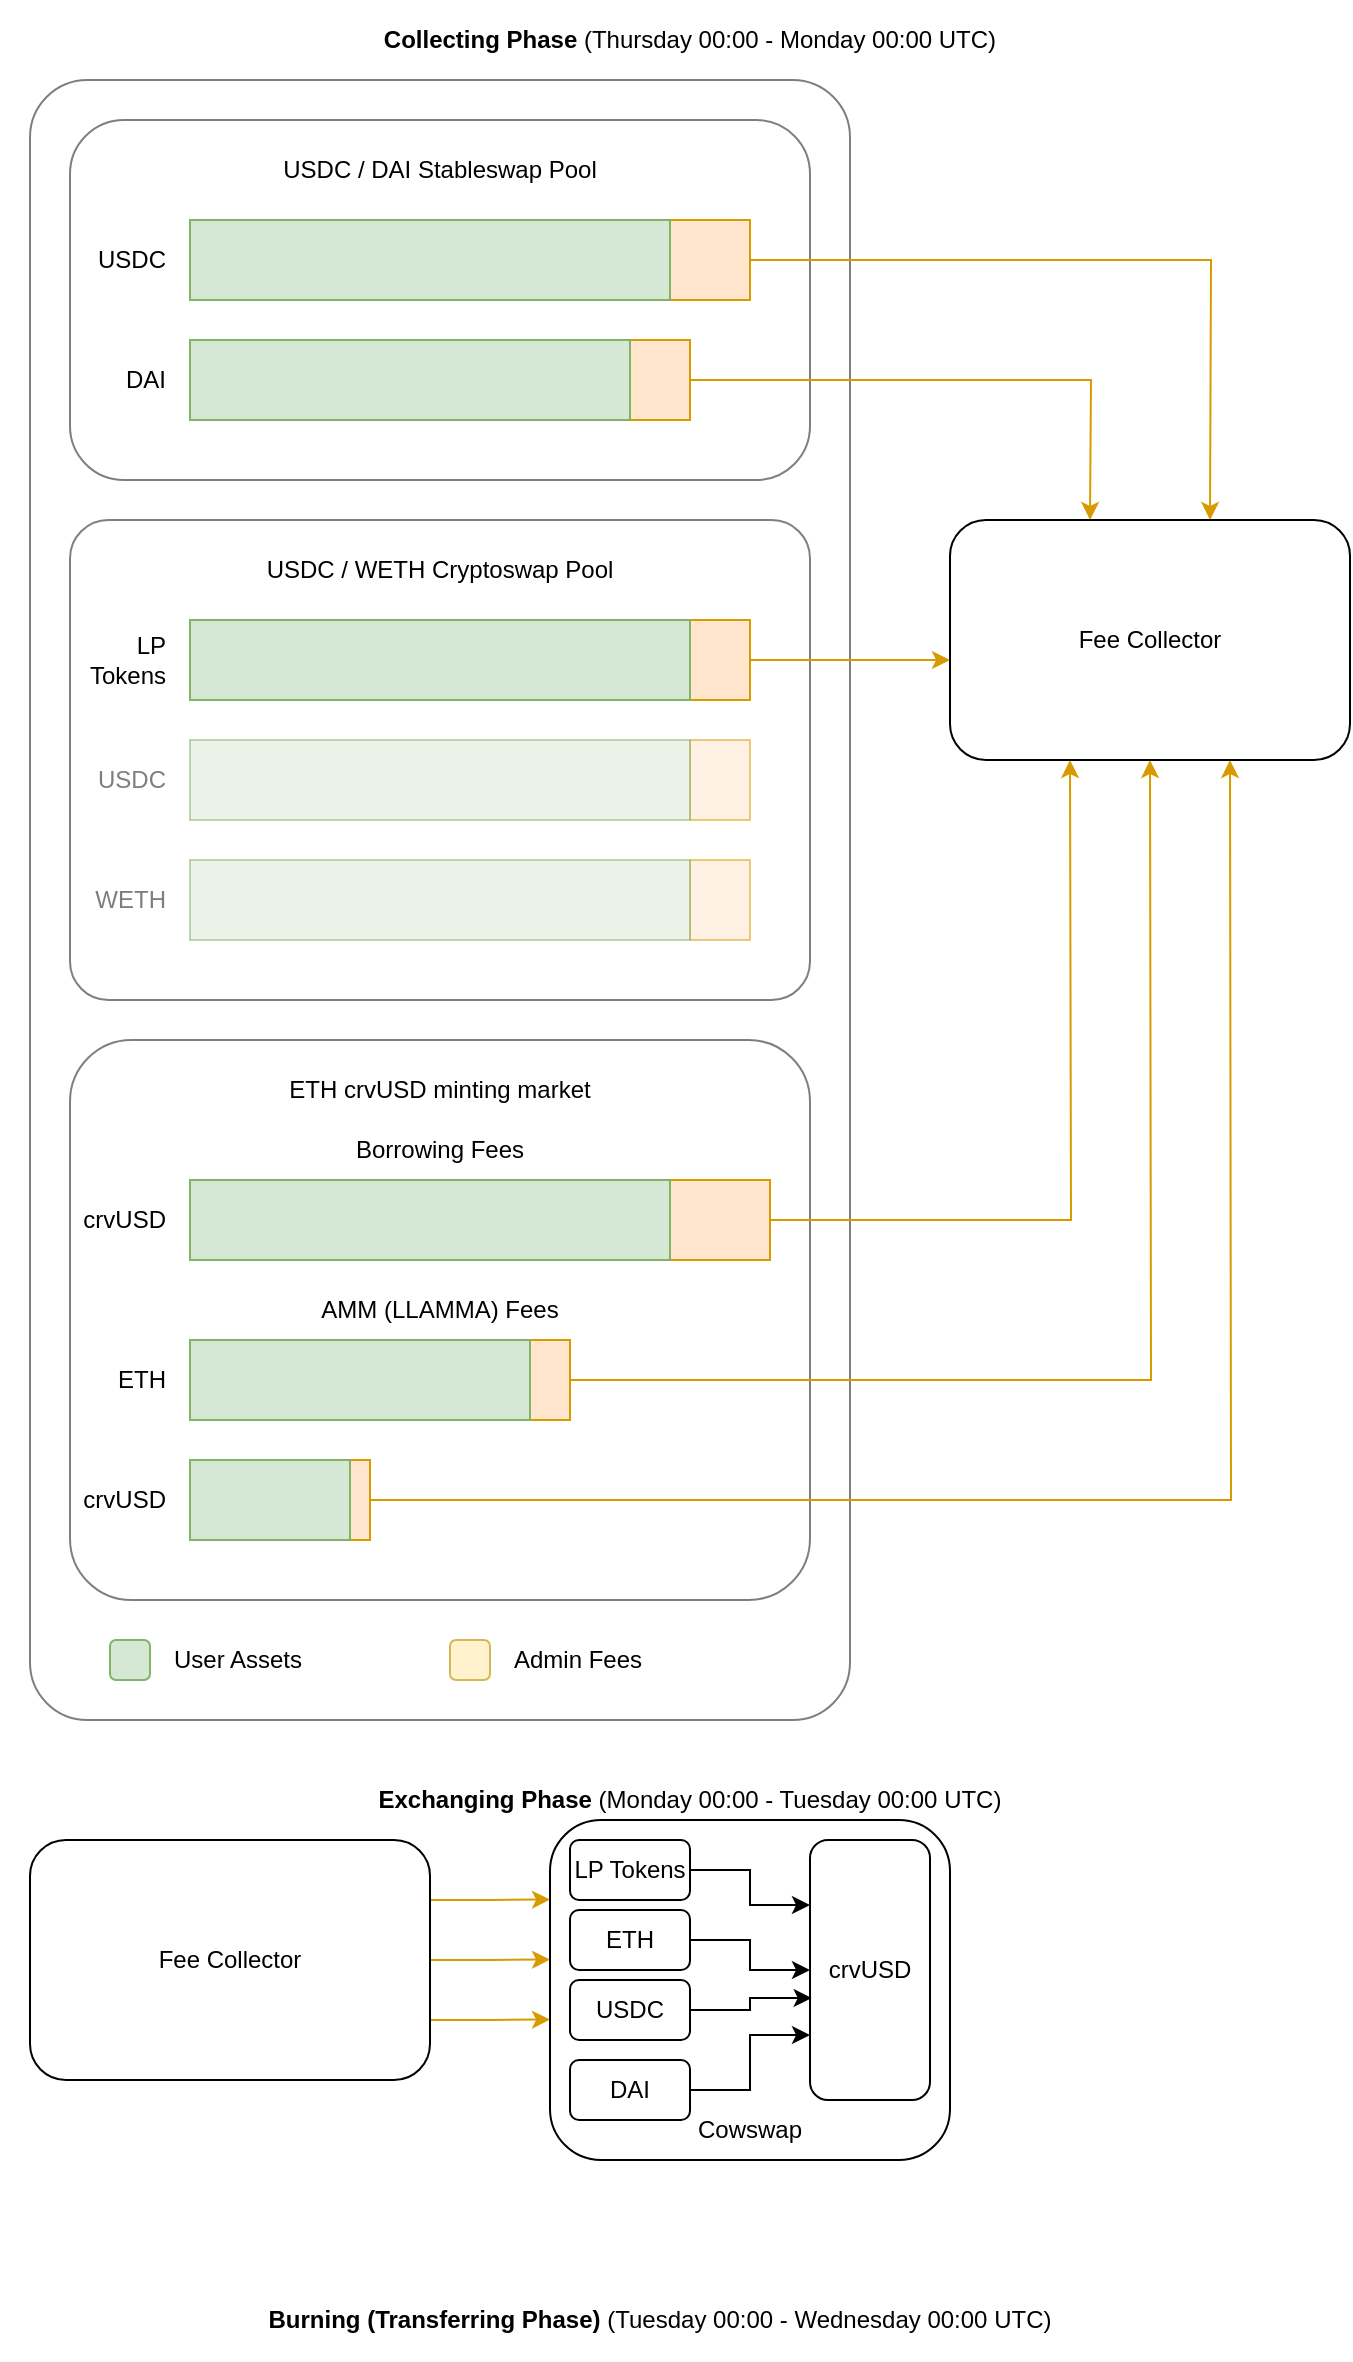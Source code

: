 <mxfile version="21.6.5" type="device">
  <diagram name="Page-1" id="Dv4RIRqUevomuc3Uj4Lg">
    <mxGraphModel dx="1436" dy="2887" grid="1" gridSize="10" guides="1" tooltips="1" connect="1" arrows="1" fold="1" page="1" pageScale="1" pageWidth="1060" pageHeight="2000" math="0" shadow="0">
      <root>
        <mxCell id="0" />
        <mxCell id="1" parent="0" />
        <mxCell id="Xf1LCsO2yR2ECn6XgWXw-49" value="" style="rounded=1;whiteSpace=wrap;html=1;arcSize=7;opacity=50;" vertex="1" parent="1">
          <mxGeometry x="40" y="-1960" width="410" height="820" as="geometry" />
        </mxCell>
        <mxCell id="Xf1LCsO2yR2ECn6XgWXw-2" value="" style="rounded=1;whiteSpace=wrap;html=1;opacity=50;" vertex="1" parent="1">
          <mxGeometry x="60" y="-1940" width="370" height="180" as="geometry" />
        </mxCell>
        <mxCell id="Xf1LCsO2yR2ECn6XgWXw-67" style="edgeStyle=orthogonalEdgeStyle;rounded=0;orthogonalLoop=1;jettySize=auto;html=1;exitX=1;exitY=0.5;exitDx=0;exitDy=0;fillColor=#ffe6cc;strokeColor=#d79b00;" edge="1" parent="1" source="Xf1LCsO2yR2ECn6XgWXw-10">
          <mxGeometry relative="1" as="geometry">
            <mxPoint x="630" y="-1740" as="targetPoint" />
          </mxGeometry>
        </mxCell>
        <mxCell id="Xf1LCsO2yR2ECn6XgWXw-10" value="" style="rounded=0;whiteSpace=wrap;html=1;fillColor=#ffe6cc;strokeColor=#d79b00;" vertex="1" parent="1">
          <mxGeometry x="360" y="-1890" width="40" height="40" as="geometry" />
        </mxCell>
        <mxCell id="Xf1LCsO2yR2ECn6XgWXw-15" value="USDC" style="text;html=1;strokeColor=none;fillColor=none;align=right;verticalAlign=middle;whiteSpace=wrap;rounded=0;" vertex="1" parent="1">
          <mxGeometry x="60" y="-1890" width="50" height="40" as="geometry" />
        </mxCell>
        <mxCell id="Xf1LCsO2yR2ECn6XgWXw-16" value="" style="rounded=0;whiteSpace=wrap;html=1;fillColor=#d5e8d4;strokeColor=#82b366;" vertex="1" parent="1">
          <mxGeometry x="120" y="-1890" width="240" height="40" as="geometry" />
        </mxCell>
        <mxCell id="Xf1LCsO2yR2ECn6XgWXw-66" style="edgeStyle=orthogonalEdgeStyle;rounded=0;orthogonalLoop=1;jettySize=auto;html=1;exitX=1;exitY=0.5;exitDx=0;exitDy=0;fillColor=#ffe6cc;strokeColor=#d79b00;" edge="1" parent="1" source="Xf1LCsO2yR2ECn6XgWXw-17">
          <mxGeometry relative="1" as="geometry">
            <mxPoint x="570" y="-1740" as="targetPoint" />
          </mxGeometry>
        </mxCell>
        <mxCell id="Xf1LCsO2yR2ECn6XgWXw-17" value="" style="rounded=0;whiteSpace=wrap;html=1;fillColor=#ffe6cc;strokeColor=#d79b00;" vertex="1" parent="1">
          <mxGeometry x="340" y="-1830" width="30" height="40" as="geometry" />
        </mxCell>
        <mxCell id="Xf1LCsO2yR2ECn6XgWXw-18" value="" style="rounded=0;whiteSpace=wrap;html=1;fillColor=#d5e8d4;strokeColor=#82b366;" vertex="1" parent="1">
          <mxGeometry x="120" y="-1830" width="220" height="40" as="geometry" />
        </mxCell>
        <mxCell id="Xf1LCsO2yR2ECn6XgWXw-19" value="DAI" style="text;html=1;strokeColor=none;fillColor=none;align=right;verticalAlign=middle;whiteSpace=wrap;rounded=0;" vertex="1" parent="1">
          <mxGeometry x="60" y="-1830" width="50" height="40" as="geometry" />
        </mxCell>
        <mxCell id="Xf1LCsO2yR2ECn6XgWXw-21" value="" style="rounded=1;whiteSpace=wrap;html=1;arcSize=8;textOpacity=50;opacity=50;" vertex="1" parent="1">
          <mxGeometry x="60" y="-1740" width="370" height="240" as="geometry" />
        </mxCell>
        <mxCell id="Xf1LCsO2yR2ECn6XgWXw-65" style="edgeStyle=orthogonalEdgeStyle;rounded=0;orthogonalLoop=1;jettySize=auto;html=1;exitX=1;exitY=0.5;exitDx=0;exitDy=0;fillColor=#ffe6cc;strokeColor=#d79b00;" edge="1" parent="1" source="Xf1LCsO2yR2ECn6XgWXw-22">
          <mxGeometry relative="1" as="geometry">
            <mxPoint x="500" y="-1670" as="targetPoint" />
          </mxGeometry>
        </mxCell>
        <mxCell id="Xf1LCsO2yR2ECn6XgWXw-22" value="" style="rounded=0;whiteSpace=wrap;html=1;fillColor=#ffe6cc;strokeColor=#d79b00;" vertex="1" parent="1">
          <mxGeometry x="370" y="-1690" width="30" height="40" as="geometry" />
        </mxCell>
        <mxCell id="Xf1LCsO2yR2ECn6XgWXw-23" value="LP Tokens" style="text;html=1;strokeColor=none;fillColor=none;align=right;verticalAlign=middle;whiteSpace=wrap;rounded=0;" vertex="1" parent="1">
          <mxGeometry x="60" y="-1690" width="50" height="40" as="geometry" />
        </mxCell>
        <mxCell id="Xf1LCsO2yR2ECn6XgWXw-24" value="" style="rounded=0;whiteSpace=wrap;html=1;fillColor=#d5e8d4;strokeColor=#82b366;" vertex="1" parent="1">
          <mxGeometry x="120" y="-1690" width="250" height="40" as="geometry" />
        </mxCell>
        <mxCell id="Xf1LCsO2yR2ECn6XgWXw-28" value="" style="rounded=1;whiteSpace=wrap;html=1;arcSize=11;opacity=50;" vertex="1" parent="1">
          <mxGeometry x="60" y="-1480" width="370" height="280" as="geometry" />
        </mxCell>
        <mxCell id="Xf1LCsO2yR2ECn6XgWXw-62" style="edgeStyle=orthogonalEdgeStyle;rounded=0;orthogonalLoop=1;jettySize=auto;html=1;exitX=1;exitY=0.5;exitDx=0;exitDy=0;fillColor=#ffe6cc;strokeColor=#d79b00;" edge="1" parent="1" source="Xf1LCsO2yR2ECn6XgWXw-29">
          <mxGeometry relative="1" as="geometry">
            <mxPoint x="560" y="-1620" as="targetPoint" />
          </mxGeometry>
        </mxCell>
        <mxCell id="Xf1LCsO2yR2ECn6XgWXw-29" value="" style="rounded=0;whiteSpace=wrap;html=1;fillColor=#ffe6cc;strokeColor=#d79b00;" vertex="1" parent="1">
          <mxGeometry x="360" y="-1410" width="50" height="40" as="geometry" />
        </mxCell>
        <mxCell id="Xf1LCsO2yR2ECn6XgWXw-30" value="ETH crvUSD minting market" style="text;html=1;strokeColor=none;fillColor=none;align=center;verticalAlign=middle;whiteSpace=wrap;rounded=0;" vertex="1" parent="1">
          <mxGeometry x="60" y="-1480" width="370" height="50" as="geometry" />
        </mxCell>
        <mxCell id="Xf1LCsO2yR2ECn6XgWXw-31" value="" style="rounded=0;whiteSpace=wrap;html=1;fillColor=#d5e8d4;strokeColor=#82b366;" vertex="1" parent="1">
          <mxGeometry x="120" y="-1410" width="240" height="40" as="geometry" />
        </mxCell>
        <mxCell id="Xf1LCsO2yR2ECn6XgWXw-36" value="crvUSD" style="text;html=1;strokeColor=none;fillColor=none;align=right;verticalAlign=middle;whiteSpace=wrap;rounded=0;" vertex="1" parent="1">
          <mxGeometry x="60" y="-1410" width="50" height="40" as="geometry" />
        </mxCell>
        <mxCell id="Xf1LCsO2yR2ECn6XgWXw-37" value="USDC / WETH Cryptoswap Pool" style="text;html=1;strokeColor=none;fillColor=none;align=center;verticalAlign=middle;whiteSpace=wrap;rounded=0;" vertex="1" parent="1">
          <mxGeometry x="60" y="-1740" width="370" height="50" as="geometry" />
        </mxCell>
        <mxCell id="Xf1LCsO2yR2ECn6XgWXw-39" value="USDC / DAI Stableswap Pool" style="text;html=1;strokeColor=none;fillColor=none;align=center;verticalAlign=middle;whiteSpace=wrap;rounded=0;" vertex="1" parent="1">
          <mxGeometry x="60" y="-1940" width="370" height="50" as="geometry" />
        </mxCell>
        <mxCell id="Xf1LCsO2yR2ECn6XgWXw-41" value="Borrowing Fees" style="text;html=1;strokeColor=none;fillColor=none;align=center;verticalAlign=middle;whiteSpace=wrap;rounded=0;" vertex="1" parent="1">
          <mxGeometry x="60" y="-1440" width="370" height="30" as="geometry" />
        </mxCell>
        <mxCell id="Xf1LCsO2yR2ECn6XgWXw-42" value="AMM (LLAMMA) Fees" style="text;html=1;strokeColor=none;fillColor=none;align=center;verticalAlign=middle;whiteSpace=wrap;rounded=0;" vertex="1" parent="1">
          <mxGeometry x="60" y="-1360" width="370" height="30" as="geometry" />
        </mxCell>
        <mxCell id="Xf1LCsO2yR2ECn6XgWXw-64" style="edgeStyle=orthogonalEdgeStyle;rounded=0;orthogonalLoop=1;jettySize=auto;html=1;exitX=1;exitY=0.5;exitDx=0;exitDy=0;fillColor=#ffe6cc;strokeColor=#d79b00;" edge="1" parent="1" source="Xf1LCsO2yR2ECn6XgWXw-43">
          <mxGeometry relative="1" as="geometry">
            <mxPoint x="640" y="-1620" as="targetPoint" />
          </mxGeometry>
        </mxCell>
        <mxCell id="Xf1LCsO2yR2ECn6XgWXw-43" value="" style="rounded=0;whiteSpace=wrap;html=1;fillColor=#ffe6cc;strokeColor=#d79b00;" vertex="1" parent="1">
          <mxGeometry x="200" y="-1270" width="10" height="40" as="geometry" />
        </mxCell>
        <mxCell id="Xf1LCsO2yR2ECn6XgWXw-44" value="" style="rounded=0;whiteSpace=wrap;html=1;fillColor=#d5e8d4;strokeColor=#82b366;" vertex="1" parent="1">
          <mxGeometry x="120" y="-1270" width="80" height="40" as="geometry" />
        </mxCell>
        <mxCell id="Xf1LCsO2yR2ECn6XgWXw-45" value="crvUSD" style="text;html=1;strokeColor=none;fillColor=none;align=right;verticalAlign=middle;whiteSpace=wrap;rounded=0;" vertex="1" parent="1">
          <mxGeometry x="60" y="-1270" width="50" height="40" as="geometry" />
        </mxCell>
        <mxCell id="Xf1LCsO2yR2ECn6XgWXw-63" style="edgeStyle=orthogonalEdgeStyle;rounded=0;orthogonalLoop=1;jettySize=auto;html=1;exitX=1;exitY=0.5;exitDx=0;exitDy=0;fillColor=#ffe6cc;strokeColor=#d79b00;" edge="1" parent="1" source="Xf1LCsO2yR2ECn6XgWXw-46">
          <mxGeometry relative="1" as="geometry">
            <mxPoint x="600" y="-1620" as="targetPoint" />
          </mxGeometry>
        </mxCell>
        <mxCell id="Xf1LCsO2yR2ECn6XgWXw-46" value="" style="rounded=0;whiteSpace=wrap;html=1;fillColor=#ffe6cc;strokeColor=#d79b00;" vertex="1" parent="1">
          <mxGeometry x="290" y="-1330" width="20" height="40" as="geometry" />
        </mxCell>
        <mxCell id="Xf1LCsO2yR2ECn6XgWXw-47" value="" style="rounded=0;whiteSpace=wrap;html=1;fillColor=#d5e8d4;strokeColor=#82b366;" vertex="1" parent="1">
          <mxGeometry x="120" y="-1330" width="170" height="40" as="geometry" />
        </mxCell>
        <mxCell id="Xf1LCsO2yR2ECn6XgWXw-48" value="ETH" style="text;html=1;strokeColor=none;fillColor=none;align=right;verticalAlign=middle;whiteSpace=wrap;rounded=0;" vertex="1" parent="1">
          <mxGeometry x="60" y="-1330" width="50" height="40" as="geometry" />
        </mxCell>
        <mxCell id="Xf1LCsO2yR2ECn6XgWXw-51" value="" style="rounded=1;whiteSpace=wrap;html=1;fillColor=#d5e8d4;strokeColor=#82b366;" vertex="1" parent="1">
          <mxGeometry x="80" y="-1180" width="20" height="20" as="geometry" />
        </mxCell>
        <mxCell id="Xf1LCsO2yR2ECn6XgWXw-52" value="" style="rounded=1;whiteSpace=wrap;html=1;fillColor=#fff2cc;strokeColor=#d6b656;" vertex="1" parent="1">
          <mxGeometry x="250" y="-1180" width="20" height="20" as="geometry" />
        </mxCell>
        <mxCell id="Xf1LCsO2yR2ECn6XgWXw-53" value="User Assets" style="text;html=1;strokeColor=none;fillColor=none;align=left;verticalAlign=middle;whiteSpace=wrap;rounded=0;" vertex="1" parent="1">
          <mxGeometry x="110" y="-1185" width="80" height="30" as="geometry" />
        </mxCell>
        <mxCell id="Xf1LCsO2yR2ECn6XgWXw-55" value="Admin Fees" style="text;html=1;strokeColor=none;fillColor=none;align=left;verticalAlign=middle;whiteSpace=wrap;rounded=0;" vertex="1" parent="1">
          <mxGeometry x="280" y="-1185" width="130" height="30" as="geometry" />
        </mxCell>
        <mxCell id="Xf1LCsO2yR2ECn6XgWXw-56" value="" style="rounded=0;whiteSpace=wrap;html=1;fillColor=#ffe6cc;strokeColor=#d79b00;textOpacity=50;opacity=50;" vertex="1" parent="1">
          <mxGeometry x="370" y="-1630" width="30" height="40" as="geometry" />
        </mxCell>
        <mxCell id="Xf1LCsO2yR2ECn6XgWXw-57" value="USDC" style="text;html=1;strokeColor=none;fillColor=none;align=right;verticalAlign=middle;whiteSpace=wrap;rounded=0;textOpacity=50;" vertex="1" parent="1">
          <mxGeometry x="60" y="-1630" width="50" height="40" as="geometry" />
        </mxCell>
        <mxCell id="Xf1LCsO2yR2ECn6XgWXw-58" value="" style="rounded=0;whiteSpace=wrap;html=1;fillColor=#d5e8d4;strokeColor=#82b366;textOpacity=50;opacity=50;" vertex="1" parent="1">
          <mxGeometry x="120" y="-1630" width="250" height="40" as="geometry" />
        </mxCell>
        <mxCell id="Xf1LCsO2yR2ECn6XgWXw-59" value="" style="rounded=0;whiteSpace=wrap;html=1;fillColor=#ffe6cc;strokeColor=#d79b00;textOpacity=50;opacity=50;" vertex="1" parent="1">
          <mxGeometry x="370" y="-1570" width="30" height="40" as="geometry" />
        </mxCell>
        <mxCell id="Xf1LCsO2yR2ECn6XgWXw-60" value="" style="rounded=0;whiteSpace=wrap;html=1;fillColor=#d5e8d4;strokeColor=#82b366;textOpacity=50;opacity=50;" vertex="1" parent="1">
          <mxGeometry x="120" y="-1570" width="250" height="40" as="geometry" />
        </mxCell>
        <mxCell id="Xf1LCsO2yR2ECn6XgWXw-61" value="WETH" style="text;html=1;strokeColor=none;fillColor=none;align=right;verticalAlign=middle;whiteSpace=wrap;rounded=0;textOpacity=50;" vertex="1" parent="1">
          <mxGeometry x="60" y="-1570" width="50" height="40" as="geometry" />
        </mxCell>
        <mxCell id="Xf1LCsO2yR2ECn6XgWXw-68" value="Fee Collector" style="rounded=1;whiteSpace=wrap;html=1;" vertex="1" parent="1">
          <mxGeometry x="500" y="-1740" width="200" height="120" as="geometry" />
        </mxCell>
        <mxCell id="Xf1LCsO2yR2ECn6XgWXw-69" value="&lt;b&gt;Collecting Phase&lt;/b&gt; (Thursday 00:00 - Monday 00:00 UTC)" style="text;html=1;strokeColor=none;fillColor=none;align=center;verticalAlign=middle;whiteSpace=wrap;rounded=0;" vertex="1" parent="1">
          <mxGeometry x="40" y="-2000" width="660" height="40" as="geometry" />
        </mxCell>
        <mxCell id="Xf1LCsO2yR2ECn6XgWXw-71" value="&lt;b&gt;Exchanging Phase&lt;/b&gt; (Monday 00:00 - Tuesday 00:00 UTC)" style="text;html=1;strokeColor=none;fillColor=none;align=center;verticalAlign=middle;whiteSpace=wrap;rounded=0;" vertex="1" parent="1">
          <mxGeometry x="40" y="-1120" width="660" height="40" as="geometry" />
        </mxCell>
        <mxCell id="Xf1LCsO2yR2ECn6XgWXw-73" style="edgeStyle=orthogonalEdgeStyle;rounded=0;orthogonalLoop=1;jettySize=auto;html=1;exitX=1;exitY=0.25;exitDx=0;exitDy=0;fillColor=#ffe6cc;strokeColor=#d79b00;" edge="1" parent="1" source="Xf1LCsO2yR2ECn6XgWXw-72">
          <mxGeometry relative="1" as="geometry">
            <mxPoint x="300" y="-1050.25" as="targetPoint" />
          </mxGeometry>
        </mxCell>
        <mxCell id="Xf1LCsO2yR2ECn6XgWXw-74" style="edgeStyle=orthogonalEdgeStyle;rounded=0;orthogonalLoop=1;jettySize=auto;html=1;exitX=1;exitY=0.5;exitDx=0;exitDy=0;fillColor=#ffe6cc;strokeColor=#d79b00;" edge="1" parent="1" source="Xf1LCsO2yR2ECn6XgWXw-72">
          <mxGeometry relative="1" as="geometry">
            <mxPoint x="300" y="-1020.25" as="targetPoint" />
          </mxGeometry>
        </mxCell>
        <mxCell id="Xf1LCsO2yR2ECn6XgWXw-75" style="edgeStyle=orthogonalEdgeStyle;rounded=0;orthogonalLoop=1;jettySize=auto;html=1;exitX=1;exitY=0.75;exitDx=0;exitDy=0;fillColor=#ffe6cc;strokeColor=#d79b00;" edge="1" parent="1" source="Xf1LCsO2yR2ECn6XgWXw-72">
          <mxGeometry relative="1" as="geometry">
            <mxPoint x="300" y="-990.25" as="targetPoint" />
          </mxGeometry>
        </mxCell>
        <mxCell id="Xf1LCsO2yR2ECn6XgWXw-72" value="Fee Collector" style="rounded=1;whiteSpace=wrap;html=1;" vertex="1" parent="1">
          <mxGeometry x="40" y="-1080" width="200" height="120" as="geometry" />
        </mxCell>
        <mxCell id="Xf1LCsO2yR2ECn6XgWXw-76" value="" style="rounded=1;whiteSpace=wrap;html=1;" vertex="1" parent="1">
          <mxGeometry x="300" y="-1090" width="200" height="170" as="geometry" />
        </mxCell>
        <mxCell id="Xf1LCsO2yR2ECn6XgWXw-77" value="Cowswap" style="text;html=1;strokeColor=none;fillColor=none;align=center;verticalAlign=middle;whiteSpace=wrap;rounded=0;" vertex="1" parent="1">
          <mxGeometry x="370" y="-950" width="60" height="30" as="geometry" />
        </mxCell>
        <mxCell id="Xf1LCsO2yR2ECn6XgWXw-78" value="crvUSD" style="rounded=1;whiteSpace=wrap;html=1;" vertex="1" parent="1">
          <mxGeometry x="430" y="-1080" width="60" height="130" as="geometry" />
        </mxCell>
        <mxCell id="Xf1LCsO2yR2ECn6XgWXw-83" style="edgeStyle=orthogonalEdgeStyle;rounded=0;orthogonalLoop=1;jettySize=auto;html=1;exitX=1;exitY=0.5;exitDx=0;exitDy=0;entryX=0;entryY=0.25;entryDx=0;entryDy=0;" edge="1" parent="1" source="Xf1LCsO2yR2ECn6XgWXw-79" target="Xf1LCsO2yR2ECn6XgWXw-78">
          <mxGeometry relative="1" as="geometry" />
        </mxCell>
        <mxCell id="Xf1LCsO2yR2ECn6XgWXw-79" value="LP Tokens" style="rounded=1;whiteSpace=wrap;html=1;" vertex="1" parent="1">
          <mxGeometry x="310" y="-1080" width="60" height="30" as="geometry" />
        </mxCell>
        <mxCell id="Xf1LCsO2yR2ECn6XgWXw-84" style="edgeStyle=orthogonalEdgeStyle;rounded=0;orthogonalLoop=1;jettySize=auto;html=1;exitX=1;exitY=0.5;exitDx=0;exitDy=0;entryX=0;entryY=0.5;entryDx=0;entryDy=0;" edge="1" parent="1" source="Xf1LCsO2yR2ECn6XgWXw-80" target="Xf1LCsO2yR2ECn6XgWXw-78">
          <mxGeometry relative="1" as="geometry" />
        </mxCell>
        <mxCell id="Xf1LCsO2yR2ECn6XgWXw-80" value="ETH" style="rounded=1;whiteSpace=wrap;html=1;" vertex="1" parent="1">
          <mxGeometry x="310" y="-1045" width="60" height="30" as="geometry" />
        </mxCell>
        <mxCell id="Xf1LCsO2yR2ECn6XgWXw-85" style="edgeStyle=orthogonalEdgeStyle;rounded=0;orthogonalLoop=1;jettySize=auto;html=1;exitX=1;exitY=0.5;exitDx=0;exitDy=0;entryX=0.014;entryY=0.608;entryDx=0;entryDy=0;entryPerimeter=0;" edge="1" parent="1" source="Xf1LCsO2yR2ECn6XgWXw-81" target="Xf1LCsO2yR2ECn6XgWXw-78">
          <mxGeometry relative="1" as="geometry" />
        </mxCell>
        <mxCell id="Xf1LCsO2yR2ECn6XgWXw-81" value="USDC" style="rounded=1;whiteSpace=wrap;html=1;" vertex="1" parent="1">
          <mxGeometry x="310" y="-1010" width="60" height="30" as="geometry" />
        </mxCell>
        <mxCell id="Xf1LCsO2yR2ECn6XgWXw-86" style="edgeStyle=orthogonalEdgeStyle;rounded=0;orthogonalLoop=1;jettySize=auto;html=1;exitX=1;exitY=0.5;exitDx=0;exitDy=0;entryX=0;entryY=0.75;entryDx=0;entryDy=0;" edge="1" parent="1" source="Xf1LCsO2yR2ECn6XgWXw-82" target="Xf1LCsO2yR2ECn6XgWXw-78">
          <mxGeometry relative="1" as="geometry" />
        </mxCell>
        <mxCell id="Xf1LCsO2yR2ECn6XgWXw-82" value="DAI" style="rounded=1;whiteSpace=wrap;html=1;" vertex="1" parent="1">
          <mxGeometry x="310" y="-970" width="60" height="30" as="geometry" />
        </mxCell>
        <mxCell id="Xf1LCsO2yR2ECn6XgWXw-87" value="&lt;b&gt;Burning (Transferring Phase)&lt;/b&gt; (Tuesday 00:00 - Wednesday 00:00 UTC)" style="text;html=1;strokeColor=none;fillColor=none;align=center;verticalAlign=middle;whiteSpace=wrap;rounded=0;" vertex="1" parent="1">
          <mxGeometry x="25" y="-860" width="660" height="40" as="geometry" />
        </mxCell>
      </root>
    </mxGraphModel>
  </diagram>
</mxfile>
